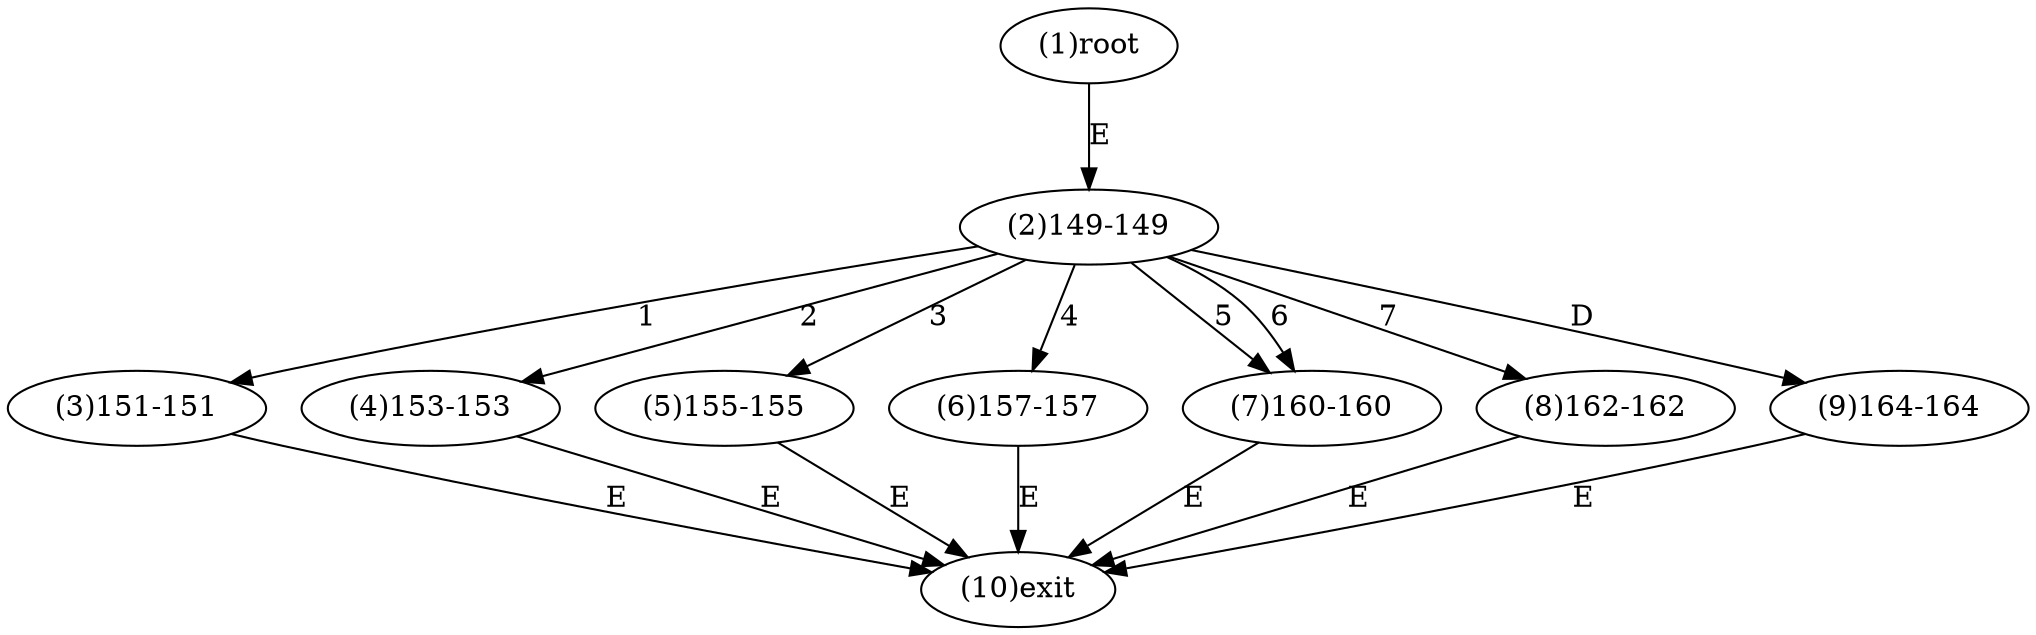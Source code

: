 digraph "" { 
1[ label="(1)root"];
2[ label="(2)149-149"];
3[ label="(3)151-151"];
4[ label="(4)153-153"];
5[ label="(5)155-155"];
6[ label="(6)157-157"];
7[ label="(7)160-160"];
8[ label="(8)162-162"];
9[ label="(9)164-164"];
10[ label="(10)exit"];
1->2[ label="E"];
2->3[ label="1"];
2->4[ label="2"];
2->5[ label="3"];
2->6[ label="4"];
2->7[ label="5"];
2->7[ label="6"];
2->8[ label="7"];
2->9[ label="D"];
3->10[ label="E"];
4->10[ label="E"];
5->10[ label="E"];
6->10[ label="E"];
7->10[ label="E"];
8->10[ label="E"];
9->10[ label="E"];
}